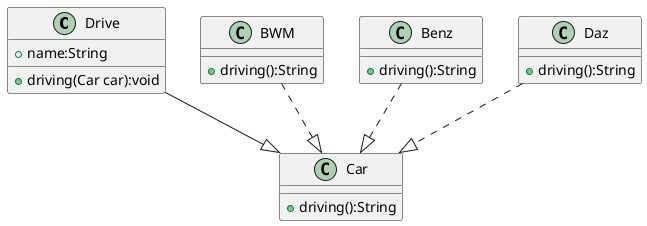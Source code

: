 @startuml 1_2

class Drive
{
	+name:String
  +driving(Car car):void
}

class Car
{
  +driving():String
}

class BWM
{
  +driving():String
}

class Benz
{
  +driving():String
}

class Daz
{
  +driving():String
}

Drive --|> Car

BWM ..|> Car
Daz ..|> Car
Benz ..|> Car

@enduml